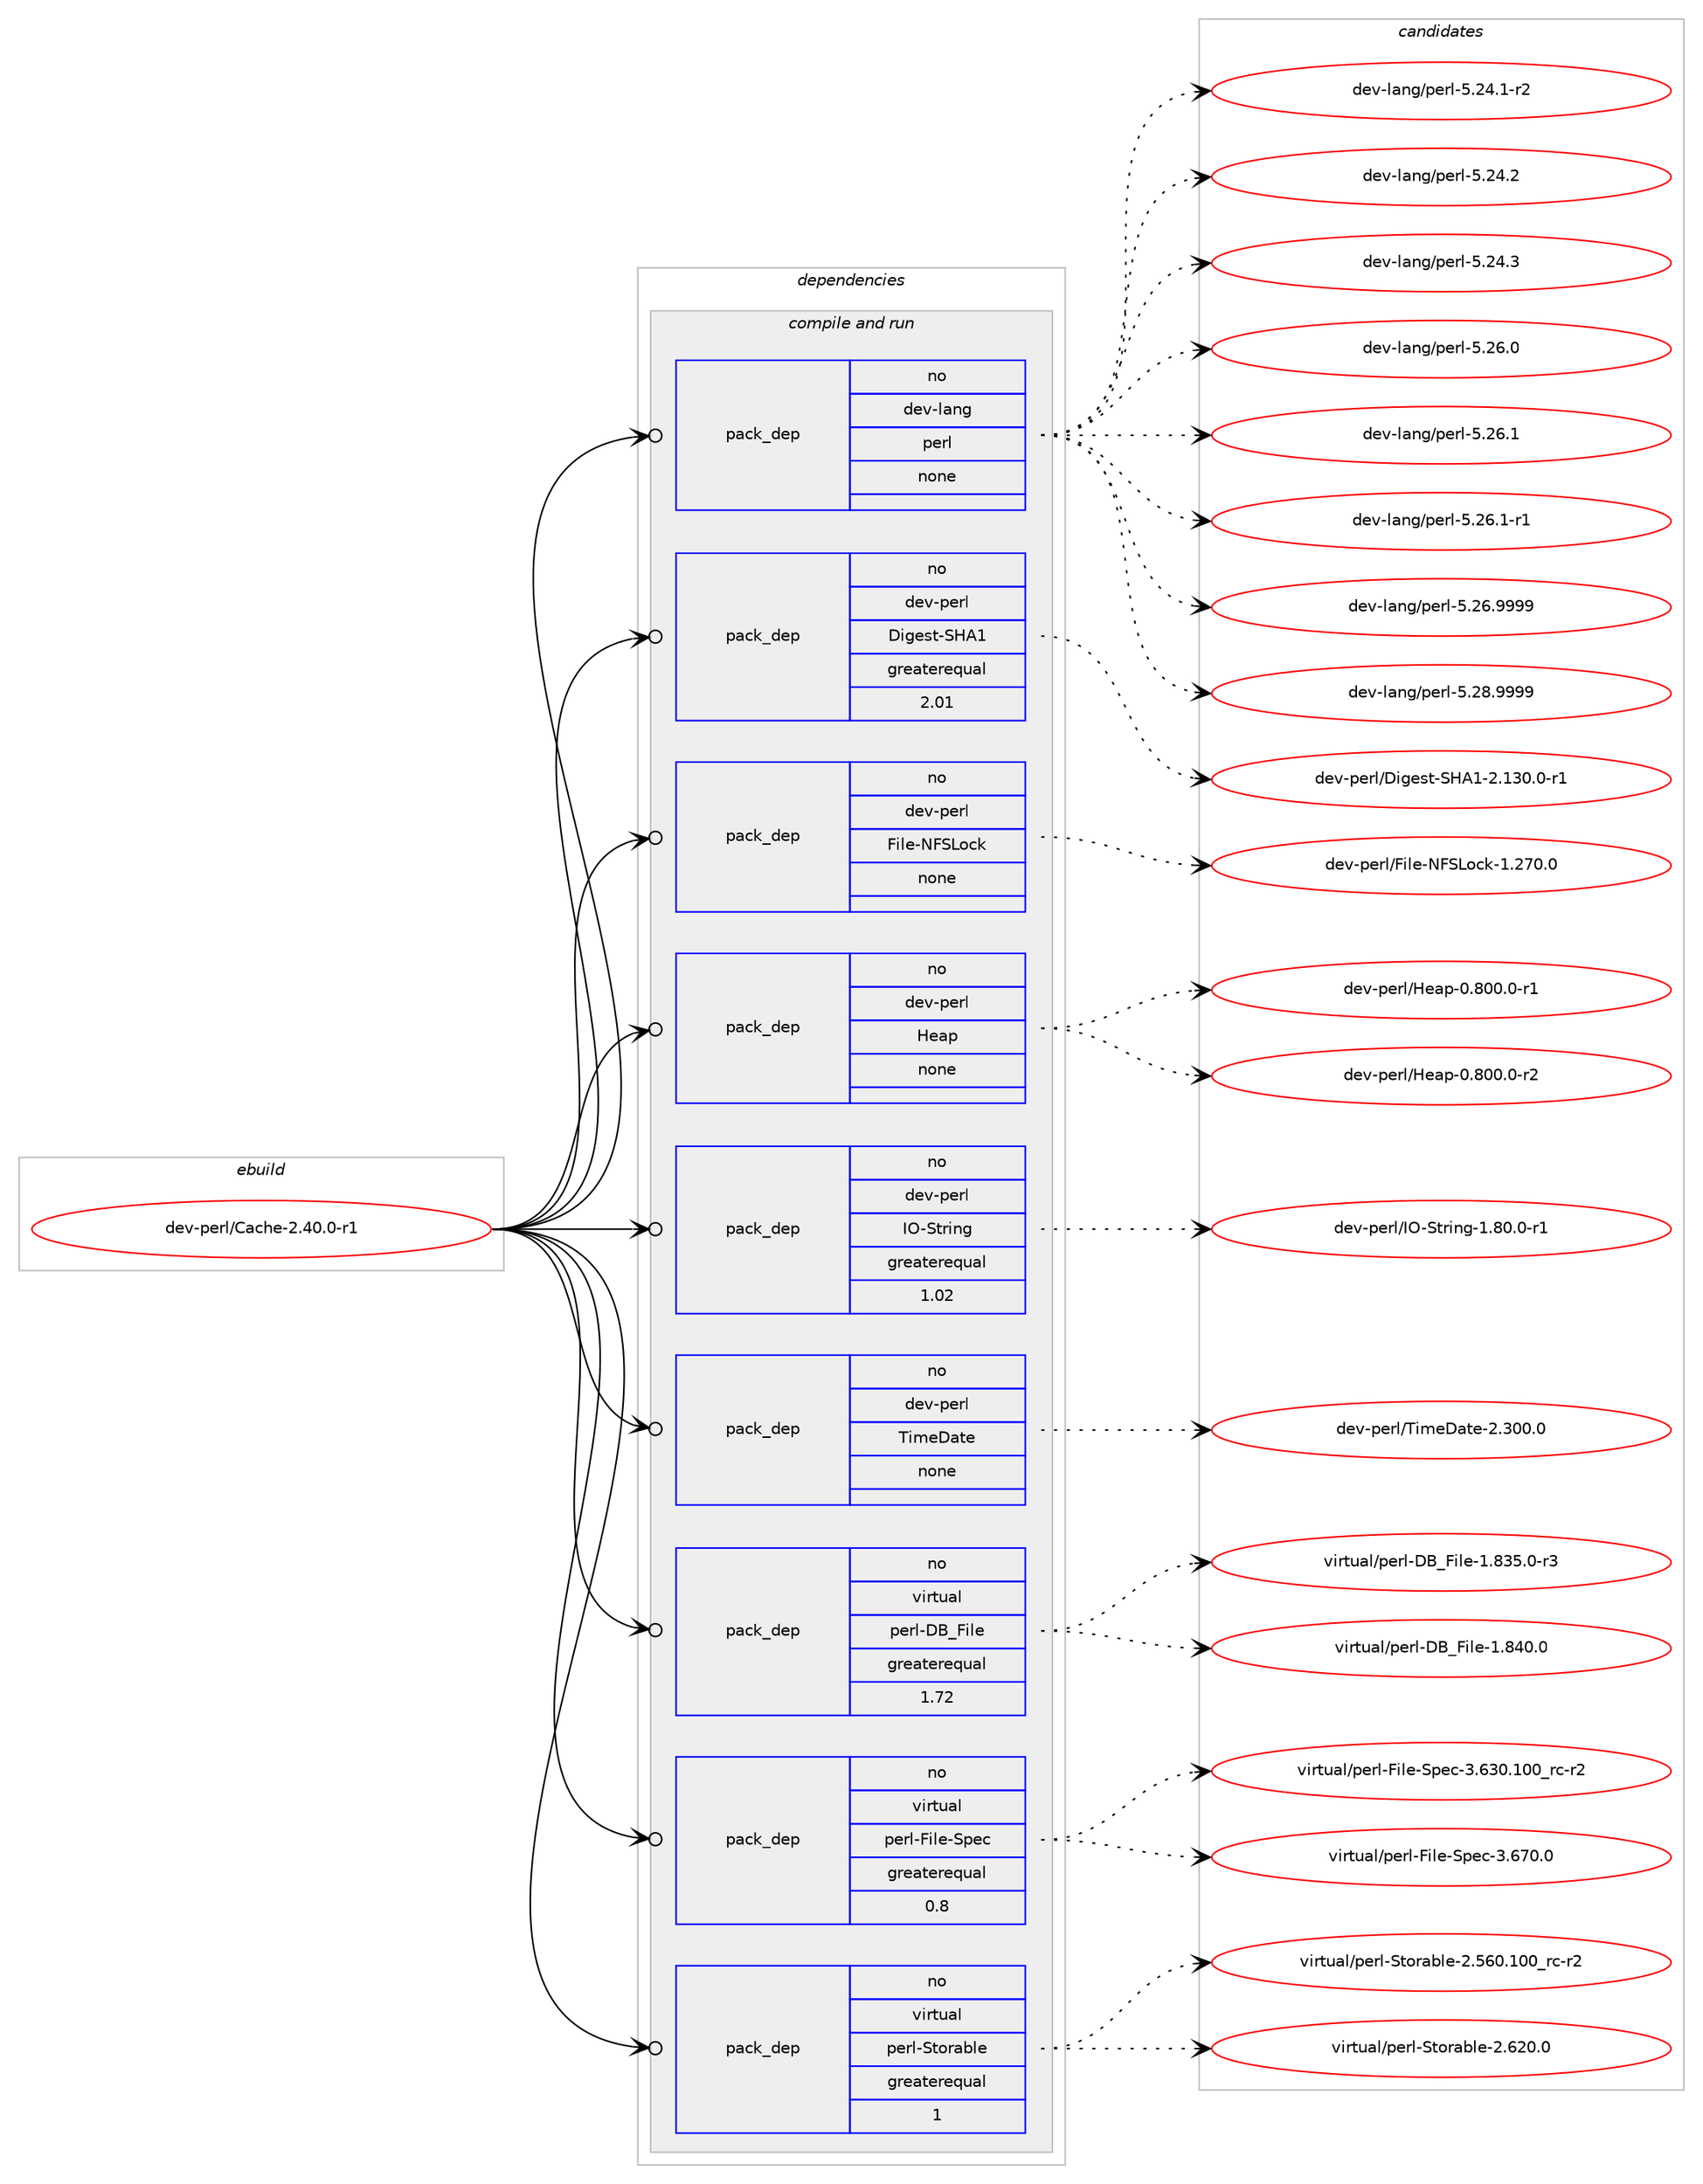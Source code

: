 digraph prolog {

# *************
# Graph options
# *************

newrank=true;
concentrate=true;
compound=true;
graph [rankdir=LR,fontname=Helvetica,fontsize=10,ranksep=1.5];#, ranksep=2.5, nodesep=0.2];
edge  [arrowhead=vee];
node  [fontname=Helvetica,fontsize=10];

# **********
# The ebuild
# **********

subgraph cluster_leftcol {
color=gray;
rank=same;
label=<<i>ebuild</i>>;
id [label="dev-perl/Cache-2.40.0-r1", color=red, width=4, href="../dev-perl/Cache-2.40.0-r1.svg"];
}

# ****************
# The dependencies
# ****************

subgraph cluster_midcol {
color=gray;
label=<<i>dependencies</i>>;
subgraph cluster_compile {
fillcolor="#eeeeee";
style=filled;
label=<<i>compile</i>>;
}
subgraph cluster_compileandrun {
fillcolor="#eeeeee";
style=filled;
label=<<i>compile and run</i>>;
subgraph pack95425 {
dependency125850 [label=<<TABLE BORDER="0" CELLBORDER="1" CELLSPACING="0" CELLPADDING="4" WIDTH="220"><TR><TD ROWSPAN="6" CELLPADDING="30">pack_dep</TD></TR><TR><TD WIDTH="110">no</TD></TR><TR><TD>dev-lang</TD></TR><TR><TD>perl</TD></TR><TR><TD>none</TD></TR><TR><TD></TD></TR></TABLE>>, shape=none, color=blue];
}
id:e -> dependency125850:w [weight=20,style="solid",arrowhead="odotvee"];
subgraph pack95426 {
dependency125851 [label=<<TABLE BORDER="0" CELLBORDER="1" CELLSPACING="0" CELLPADDING="4" WIDTH="220"><TR><TD ROWSPAN="6" CELLPADDING="30">pack_dep</TD></TR><TR><TD WIDTH="110">no</TD></TR><TR><TD>dev-perl</TD></TR><TR><TD>Digest-SHA1</TD></TR><TR><TD>greaterequal</TD></TR><TR><TD>2.01</TD></TR></TABLE>>, shape=none, color=blue];
}
id:e -> dependency125851:w [weight=20,style="solid",arrowhead="odotvee"];
subgraph pack95427 {
dependency125852 [label=<<TABLE BORDER="0" CELLBORDER="1" CELLSPACING="0" CELLPADDING="4" WIDTH="220"><TR><TD ROWSPAN="6" CELLPADDING="30">pack_dep</TD></TR><TR><TD WIDTH="110">no</TD></TR><TR><TD>dev-perl</TD></TR><TR><TD>File-NFSLock</TD></TR><TR><TD>none</TD></TR><TR><TD></TD></TR></TABLE>>, shape=none, color=blue];
}
id:e -> dependency125852:w [weight=20,style="solid",arrowhead="odotvee"];
subgraph pack95428 {
dependency125853 [label=<<TABLE BORDER="0" CELLBORDER="1" CELLSPACING="0" CELLPADDING="4" WIDTH="220"><TR><TD ROWSPAN="6" CELLPADDING="30">pack_dep</TD></TR><TR><TD WIDTH="110">no</TD></TR><TR><TD>dev-perl</TD></TR><TR><TD>Heap</TD></TR><TR><TD>none</TD></TR><TR><TD></TD></TR></TABLE>>, shape=none, color=blue];
}
id:e -> dependency125853:w [weight=20,style="solid",arrowhead="odotvee"];
subgraph pack95429 {
dependency125854 [label=<<TABLE BORDER="0" CELLBORDER="1" CELLSPACING="0" CELLPADDING="4" WIDTH="220"><TR><TD ROWSPAN="6" CELLPADDING="30">pack_dep</TD></TR><TR><TD WIDTH="110">no</TD></TR><TR><TD>dev-perl</TD></TR><TR><TD>IO-String</TD></TR><TR><TD>greaterequal</TD></TR><TR><TD>1.02</TD></TR></TABLE>>, shape=none, color=blue];
}
id:e -> dependency125854:w [weight=20,style="solid",arrowhead="odotvee"];
subgraph pack95430 {
dependency125855 [label=<<TABLE BORDER="0" CELLBORDER="1" CELLSPACING="0" CELLPADDING="4" WIDTH="220"><TR><TD ROWSPAN="6" CELLPADDING="30">pack_dep</TD></TR><TR><TD WIDTH="110">no</TD></TR><TR><TD>dev-perl</TD></TR><TR><TD>TimeDate</TD></TR><TR><TD>none</TD></TR><TR><TD></TD></TR></TABLE>>, shape=none, color=blue];
}
id:e -> dependency125855:w [weight=20,style="solid",arrowhead="odotvee"];
subgraph pack95431 {
dependency125856 [label=<<TABLE BORDER="0" CELLBORDER="1" CELLSPACING="0" CELLPADDING="4" WIDTH="220"><TR><TD ROWSPAN="6" CELLPADDING="30">pack_dep</TD></TR><TR><TD WIDTH="110">no</TD></TR><TR><TD>virtual</TD></TR><TR><TD>perl-DB_File</TD></TR><TR><TD>greaterequal</TD></TR><TR><TD>1.72</TD></TR></TABLE>>, shape=none, color=blue];
}
id:e -> dependency125856:w [weight=20,style="solid",arrowhead="odotvee"];
subgraph pack95432 {
dependency125857 [label=<<TABLE BORDER="0" CELLBORDER="1" CELLSPACING="0" CELLPADDING="4" WIDTH="220"><TR><TD ROWSPAN="6" CELLPADDING="30">pack_dep</TD></TR><TR><TD WIDTH="110">no</TD></TR><TR><TD>virtual</TD></TR><TR><TD>perl-File-Spec</TD></TR><TR><TD>greaterequal</TD></TR><TR><TD>0.8</TD></TR></TABLE>>, shape=none, color=blue];
}
id:e -> dependency125857:w [weight=20,style="solid",arrowhead="odotvee"];
subgraph pack95433 {
dependency125858 [label=<<TABLE BORDER="0" CELLBORDER="1" CELLSPACING="0" CELLPADDING="4" WIDTH="220"><TR><TD ROWSPAN="6" CELLPADDING="30">pack_dep</TD></TR><TR><TD WIDTH="110">no</TD></TR><TR><TD>virtual</TD></TR><TR><TD>perl-Storable</TD></TR><TR><TD>greaterequal</TD></TR><TR><TD>1</TD></TR></TABLE>>, shape=none, color=blue];
}
id:e -> dependency125858:w [weight=20,style="solid",arrowhead="odotvee"];
}
subgraph cluster_run {
fillcolor="#eeeeee";
style=filled;
label=<<i>run</i>>;
}
}

# **************
# The candidates
# **************

subgraph cluster_choices {
rank=same;
color=gray;
label=<<i>candidates</i>>;

subgraph choice95425 {
color=black;
nodesep=1;
choice100101118451089711010347112101114108455346505246494511450 [label="dev-lang/perl-5.24.1-r2", color=red, width=4,href="../dev-lang/perl-5.24.1-r2.svg"];
choice10010111845108971101034711210111410845534650524650 [label="dev-lang/perl-5.24.2", color=red, width=4,href="../dev-lang/perl-5.24.2.svg"];
choice10010111845108971101034711210111410845534650524651 [label="dev-lang/perl-5.24.3", color=red, width=4,href="../dev-lang/perl-5.24.3.svg"];
choice10010111845108971101034711210111410845534650544648 [label="dev-lang/perl-5.26.0", color=red, width=4,href="../dev-lang/perl-5.26.0.svg"];
choice10010111845108971101034711210111410845534650544649 [label="dev-lang/perl-5.26.1", color=red, width=4,href="../dev-lang/perl-5.26.1.svg"];
choice100101118451089711010347112101114108455346505446494511449 [label="dev-lang/perl-5.26.1-r1", color=red, width=4,href="../dev-lang/perl-5.26.1-r1.svg"];
choice10010111845108971101034711210111410845534650544657575757 [label="dev-lang/perl-5.26.9999", color=red, width=4,href="../dev-lang/perl-5.26.9999.svg"];
choice10010111845108971101034711210111410845534650564657575757 [label="dev-lang/perl-5.28.9999", color=red, width=4,href="../dev-lang/perl-5.28.9999.svg"];
dependency125850:e -> choice100101118451089711010347112101114108455346505246494511450:w [style=dotted,weight="100"];
dependency125850:e -> choice10010111845108971101034711210111410845534650524650:w [style=dotted,weight="100"];
dependency125850:e -> choice10010111845108971101034711210111410845534650524651:w [style=dotted,weight="100"];
dependency125850:e -> choice10010111845108971101034711210111410845534650544648:w [style=dotted,weight="100"];
dependency125850:e -> choice10010111845108971101034711210111410845534650544649:w [style=dotted,weight="100"];
dependency125850:e -> choice100101118451089711010347112101114108455346505446494511449:w [style=dotted,weight="100"];
dependency125850:e -> choice10010111845108971101034711210111410845534650544657575757:w [style=dotted,weight="100"];
dependency125850:e -> choice10010111845108971101034711210111410845534650564657575757:w [style=dotted,weight="100"];
}
subgraph choice95426 {
color=black;
nodesep=1;
choice100101118451121011141084768105103101115116458372654945504649514846484511449 [label="dev-perl/Digest-SHA1-2.130.0-r1", color=red, width=4,href="../dev-perl/Digest-SHA1-2.130.0-r1.svg"];
dependency125851:e -> choice100101118451121011141084768105103101115116458372654945504649514846484511449:w [style=dotted,weight="100"];
}
subgraph choice95427 {
color=black;
nodesep=1;
choice1001011184511210111410847701051081014578708376111991074549465055484648 [label="dev-perl/File-NFSLock-1.270.0", color=red, width=4,href="../dev-perl/File-NFSLock-1.270.0.svg"];
dependency125852:e -> choice1001011184511210111410847701051081014578708376111991074549465055484648:w [style=dotted,weight="100"];
}
subgraph choice95428 {
color=black;
nodesep=1;
choice1001011184511210111410847721019711245484656484846484511449 [label="dev-perl/Heap-0.800.0-r1", color=red, width=4,href="../dev-perl/Heap-0.800.0-r1.svg"];
choice1001011184511210111410847721019711245484656484846484511450 [label="dev-perl/Heap-0.800.0-r2", color=red, width=4,href="../dev-perl/Heap-0.800.0-r2.svg"];
dependency125853:e -> choice1001011184511210111410847721019711245484656484846484511449:w [style=dotted,weight="100"];
dependency125853:e -> choice1001011184511210111410847721019711245484656484846484511450:w [style=dotted,weight="100"];
}
subgraph choice95429 {
color=black;
nodesep=1;
choice100101118451121011141084773794583116114105110103454946564846484511449 [label="dev-perl/IO-String-1.80.0-r1", color=red, width=4,href="../dev-perl/IO-String-1.80.0-r1.svg"];
dependency125854:e -> choice100101118451121011141084773794583116114105110103454946564846484511449:w [style=dotted,weight="100"];
}
subgraph choice95430 {
color=black;
nodesep=1;
choice10010111845112101114108478410510910168971161014550465148484648 [label="dev-perl/TimeDate-2.300.0", color=red, width=4,href="../dev-perl/TimeDate-2.300.0.svg"];
dependency125855:e -> choice10010111845112101114108478410510910168971161014550465148484648:w [style=dotted,weight="100"];
}
subgraph choice95431 {
color=black;
nodesep=1;
choice1181051141161179710847112101114108456866957010510810145494656515346484511451 [label="virtual/perl-DB_File-1.835.0-r3", color=red, width=4,href="../virtual/perl-DB_File-1.835.0-r3.svg"];
choice118105114116117971084711210111410845686695701051081014549465652484648 [label="virtual/perl-DB_File-1.840.0", color=red, width=4,href="../virtual/perl-DB_File-1.840.0.svg"];
dependency125856:e -> choice1181051141161179710847112101114108456866957010510810145494656515346484511451:w [style=dotted,weight="100"];
dependency125856:e -> choice118105114116117971084711210111410845686695701051081014549465652484648:w [style=dotted,weight="100"];
}
subgraph choice95432 {
color=black;
nodesep=1;
choice118105114116117971084711210111410845701051081014583112101994551465451484649484895114994511450 [label="virtual/perl-File-Spec-3.630.100_rc-r2", color=red, width=4,href="../virtual/perl-File-Spec-3.630.100_rc-r2.svg"];
choice118105114116117971084711210111410845701051081014583112101994551465455484648 [label="virtual/perl-File-Spec-3.670.0", color=red, width=4,href="../virtual/perl-File-Spec-3.670.0.svg"];
dependency125857:e -> choice118105114116117971084711210111410845701051081014583112101994551465451484649484895114994511450:w [style=dotted,weight="100"];
dependency125857:e -> choice118105114116117971084711210111410845701051081014583112101994551465455484648:w [style=dotted,weight="100"];
}
subgraph choice95433 {
color=black;
nodesep=1;
choice1181051141161179710847112101114108458311611111497981081014550465354484649484895114994511450 [label="virtual/perl-Storable-2.560.100_rc-r2", color=red, width=4,href="../virtual/perl-Storable-2.560.100_rc-r2.svg"];
choice1181051141161179710847112101114108458311611111497981081014550465450484648 [label="virtual/perl-Storable-2.620.0", color=red, width=4,href="../virtual/perl-Storable-2.620.0.svg"];
dependency125858:e -> choice1181051141161179710847112101114108458311611111497981081014550465354484649484895114994511450:w [style=dotted,weight="100"];
dependency125858:e -> choice1181051141161179710847112101114108458311611111497981081014550465450484648:w [style=dotted,weight="100"];
}
}

}
